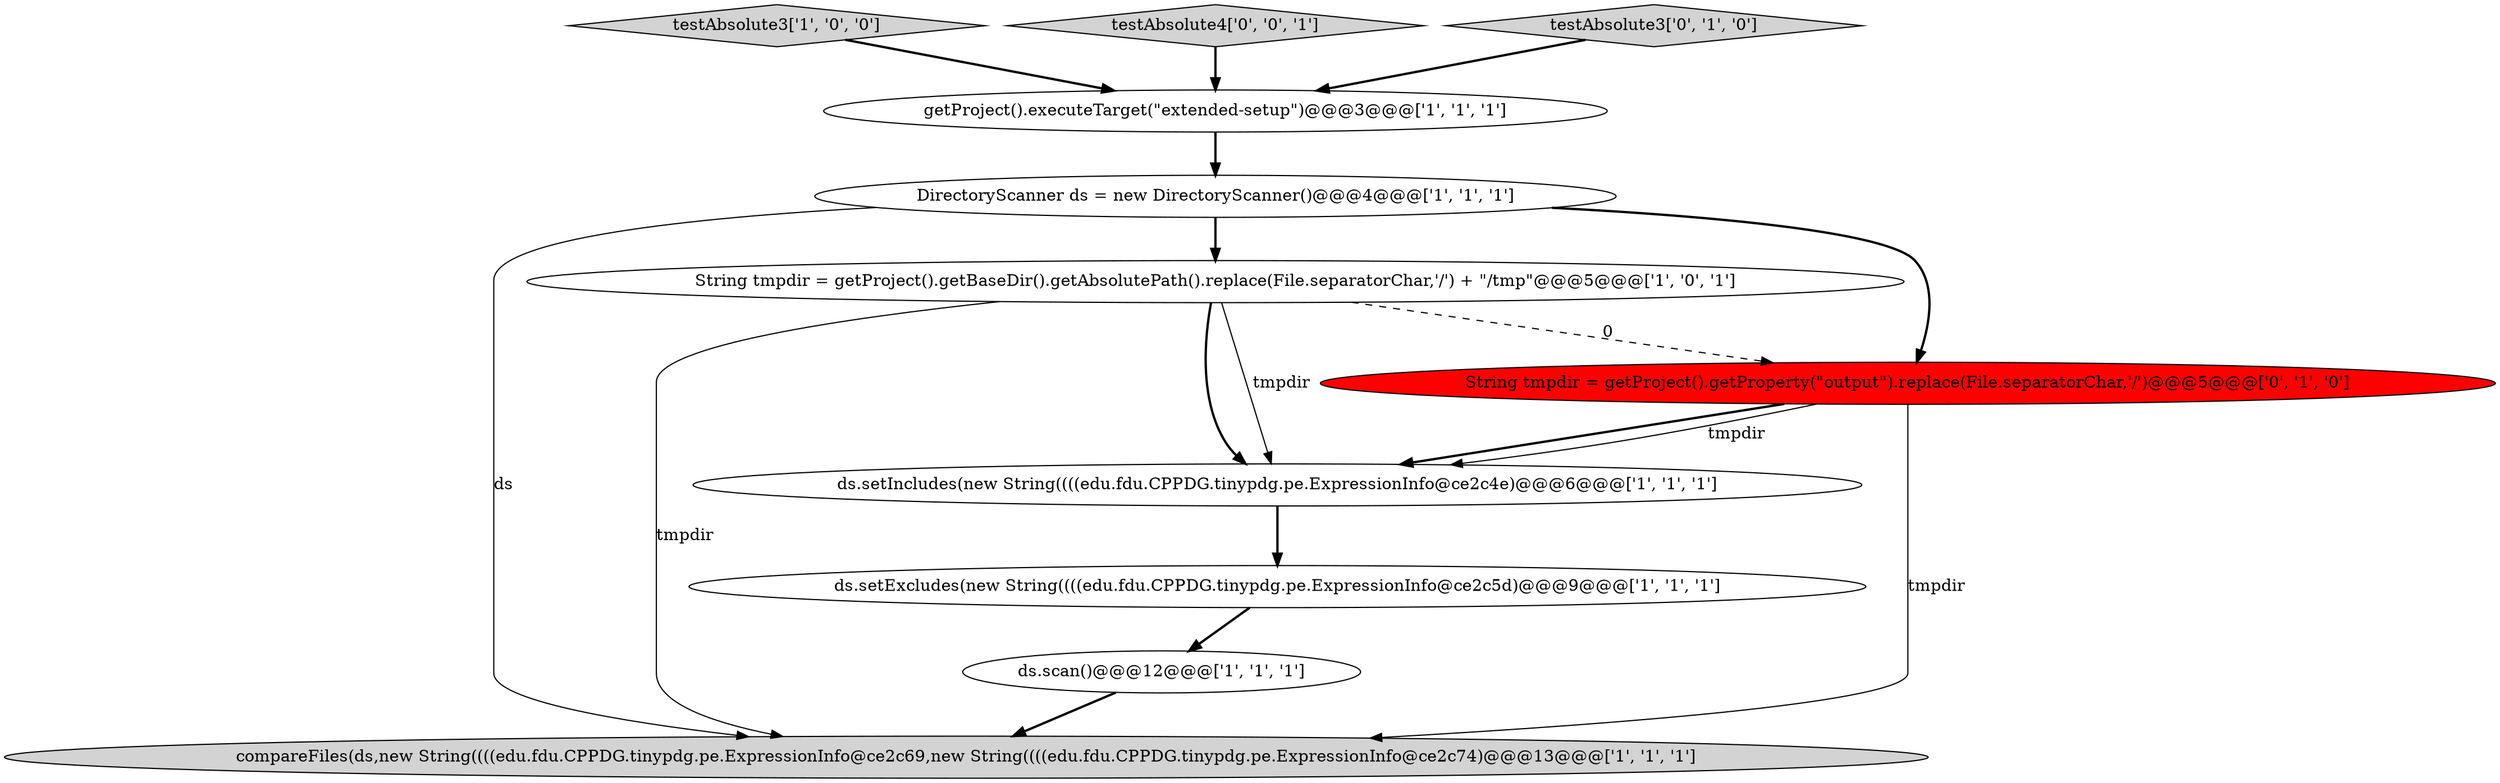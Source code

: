 digraph {
0 [style = filled, label = "ds.setIncludes(new String((((edu.fdu.CPPDG.tinypdg.pe.ExpressionInfo@ce2c4e)@@@6@@@['1', '1', '1']", fillcolor = white, shape = ellipse image = "AAA0AAABBB1BBB"];
7 [style = filled, label = "testAbsolute3['1', '0', '0']", fillcolor = lightgray, shape = diamond image = "AAA0AAABBB1BBB"];
2 [style = filled, label = "compareFiles(ds,new String((((edu.fdu.CPPDG.tinypdg.pe.ExpressionInfo@ce2c69,new String((((edu.fdu.CPPDG.tinypdg.pe.ExpressionInfo@ce2c74)@@@13@@@['1', '1', '1']", fillcolor = lightgray, shape = ellipse image = "AAA0AAABBB1BBB"];
4 [style = filled, label = "DirectoryScanner ds = new DirectoryScanner()@@@4@@@['1', '1', '1']", fillcolor = white, shape = ellipse image = "AAA0AAABBB1BBB"];
5 [style = filled, label = "ds.setExcludes(new String((((edu.fdu.CPPDG.tinypdg.pe.ExpressionInfo@ce2c5d)@@@9@@@['1', '1', '1']", fillcolor = white, shape = ellipse image = "AAA0AAABBB1BBB"];
6 [style = filled, label = "String tmpdir = getProject().getBaseDir().getAbsolutePath().replace(File.separatorChar,'/') + \"/tmp\"@@@5@@@['1', '0', '1']", fillcolor = white, shape = ellipse image = "AAA0AAABBB1BBB"];
8 [style = filled, label = "String tmpdir = getProject().getProperty(\"output\").replace(File.separatorChar,'/')@@@5@@@['0', '1', '0']", fillcolor = red, shape = ellipse image = "AAA1AAABBB2BBB"];
10 [style = filled, label = "testAbsolute4['0', '0', '1']", fillcolor = lightgray, shape = diamond image = "AAA0AAABBB3BBB"];
1 [style = filled, label = "ds.scan()@@@12@@@['1', '1', '1']", fillcolor = white, shape = ellipse image = "AAA0AAABBB1BBB"];
9 [style = filled, label = "testAbsolute3['0', '1', '0']", fillcolor = lightgray, shape = diamond image = "AAA0AAABBB2BBB"];
3 [style = filled, label = "getProject().executeTarget(\"extended-setup\")@@@3@@@['1', '1', '1']", fillcolor = white, shape = ellipse image = "AAA0AAABBB1BBB"];
8->0 [style = bold, label=""];
9->3 [style = bold, label=""];
4->8 [style = bold, label=""];
5->1 [style = bold, label=""];
10->3 [style = bold, label=""];
8->2 [style = solid, label="tmpdir"];
1->2 [style = bold, label=""];
6->8 [style = dashed, label="0"];
6->0 [style = bold, label=""];
6->0 [style = solid, label="tmpdir"];
4->6 [style = bold, label=""];
3->4 [style = bold, label=""];
8->0 [style = solid, label="tmpdir"];
7->3 [style = bold, label=""];
6->2 [style = solid, label="tmpdir"];
4->2 [style = solid, label="ds"];
0->5 [style = bold, label=""];
}
